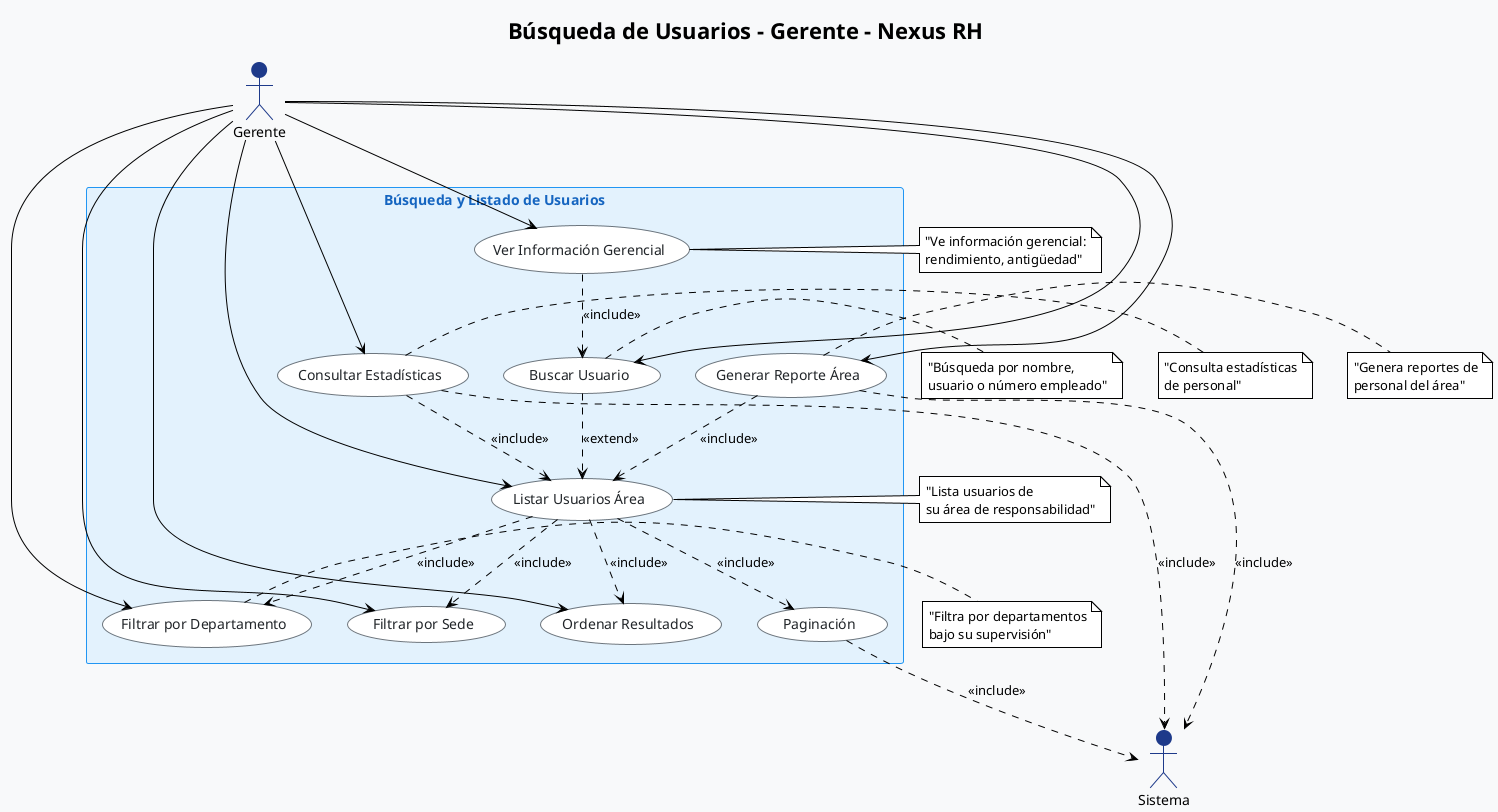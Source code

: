 @startuml "Nexus RH - Búsqueda de Usuarios - Gerente"
!theme plain
skinparam backgroundColor #F8F9FA
skinparam actor {
    BackgroundColor #1e3a8a
    BorderColor #1e3a8a
    FontColor #000000
}
skinparam usecase {
    BackgroundColor #FFFFFF
    BorderColor #6c757d
    FontColor #212529
}
skinparam rectangle {
    BackgroundColor #E3F2FD
    BorderColor #2196F3
    FontColor #1565C0
}

title "Búsqueda de Usuarios - Gerente - Nexus RH"

actor Gerente
actor Sistema

rectangle "Búsqueda y Listado de Usuarios" {
    usecase "Buscar Usuario" as UC1
    usecase "Listar Usuarios Área" as UC2
    usecase "Filtrar por Departamento" as UC3
    usecase "Filtrar por Sede" as UC4
    usecase "Ordenar Resultados" as UC5
    usecase "Paginación" as UC6
    usecase "Ver Información Gerencial" as UC7
    usecase "Generar Reporte Área" as UC8
    usecase "Consultar Estadísticas" as UC9
}

' Relaciones principales del Gerente
Gerente --> UC1
Gerente --> UC2
Gerente --> UC3
Gerente --> UC4
Gerente --> UC5
Gerente --> UC7
Gerente --> UC8
Gerente --> UC9

' Relaciones internas
UC1 ..> UC2 : <<extend>>

UC2 ..> UC3 : <<include>>
UC2 ..> UC4 : <<include>>
UC2 ..> UC5 : <<include>>
UC2 ..> UC6 : <<include>>

UC7 ..> UC1 : <<include>>
UC8 ..> UC2 : <<include>>
UC9 ..> UC2 : <<include>>

UC6 ..> Sistema : <<include>>
UC8 ..> Sistema : <<include>>
UC9 ..> Sistema : <<include>>

' Notas explicativas
note right of UC1 : "Búsqueda por nombre,\nusuario o número empleado"
note right of UC2 : "Lista usuarios de\nsu área de responsabilidad"
note right of UC3 : "Filtra por departamentos\nbajo su supervisión"
note right of UC7 : "Ve información gerencial:\nrendimiento, antigüedad"
note right of UC8 : "Genera reportes de\npersonal del área"
note right of UC9 : "Consulta estadísticas\nde personal"

@enduml 